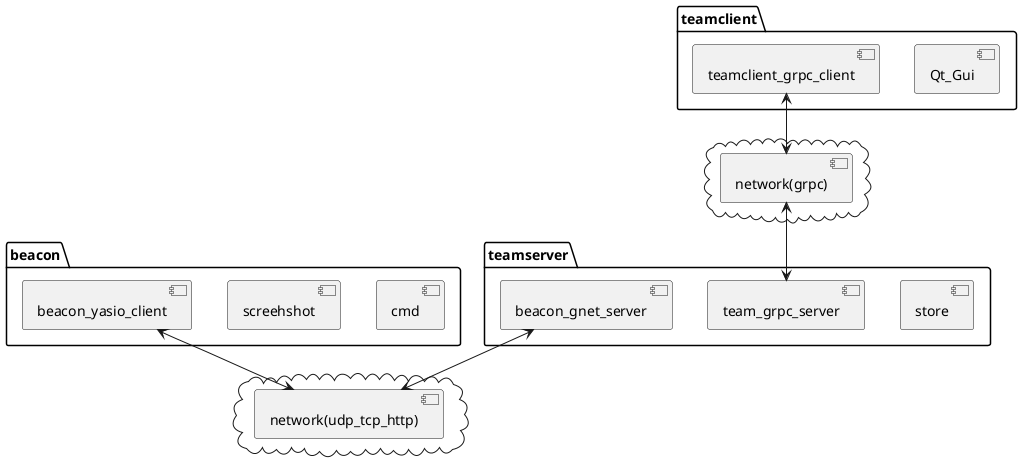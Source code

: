 @startuml

package "teamserver" {
  [store]
  [team_grpc_server]
  [beacon_gnet_server]
}

cloud {
   [network(grpc)]
}

cloud {
  [network(udp_tcp_http)]
}

package "beacon"{
  [cmd]
  [screehshot]
  [beacon_yasio_client]
}

package "teamclient"{
  [Qt_Gui]
  [teamclient_grpc_client]
}

[beacon_yasio_client] <--> [network(udp_tcp_http)]
[beacon_gnet_server] <--> [network(udp_tcp_http)]

[network(grpc)] <--> [team_grpc_server]
[teamclient_grpc_client] <--> [network(grpc)]

@enduml